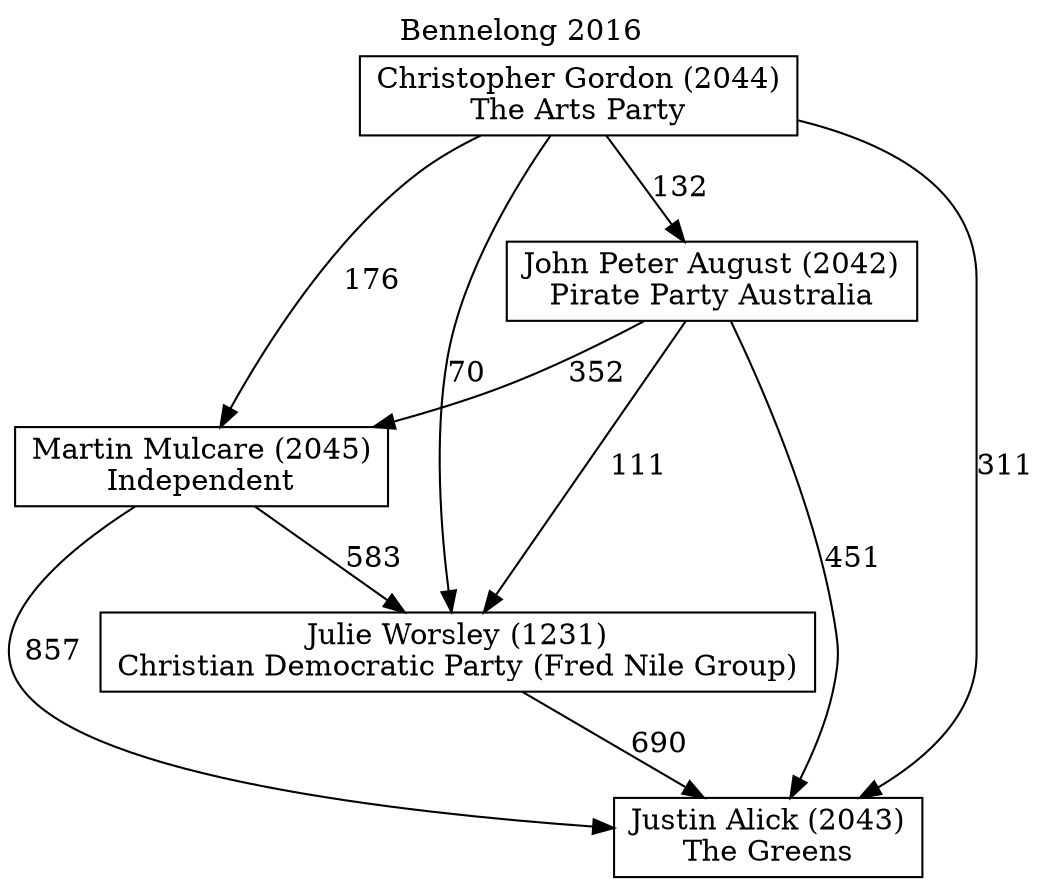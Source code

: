 // House preference flow
digraph "Justin Alick (2043)_Bennelong_2016" {
	graph [label="Bennelong 2016" labelloc=t mclimit=10]
	node [shape=box]
	"Justin Alick (2043)" [label="Justin Alick (2043)
The Greens"]
	"Martin Mulcare (2045)" [label="Martin Mulcare (2045)
Independent"]
	"John Peter August (2042)" [label="John Peter August (2042)
Pirate Party Australia"]
	"Christopher Gordon (2044)" [label="Christopher Gordon (2044)
The Arts Party"]
	"Julie Worsley (1231)" [label="Julie Worsley (1231)
Christian Democratic Party (Fred Nile Group)"]
	"John Peter August (2042)" -> "Martin Mulcare (2045)" [label=352]
	"Julie Worsley (1231)" -> "Justin Alick (2043)" [label=690]
	"Martin Mulcare (2045)" -> "Julie Worsley (1231)" [label=583]
	"John Peter August (2042)" -> "Justin Alick (2043)" [label=451]
	"Christopher Gordon (2044)" -> "Martin Mulcare (2045)" [label=176]
	"Martin Mulcare (2045)" -> "Justin Alick (2043)" [label=857]
	"Christopher Gordon (2044)" -> "John Peter August (2042)" [label=132]
	"Christopher Gordon (2044)" -> "Justin Alick (2043)" [label=311]
	"John Peter August (2042)" -> "Julie Worsley (1231)" [label=111]
	"Christopher Gordon (2044)" -> "Julie Worsley (1231)" [label=70]
}
